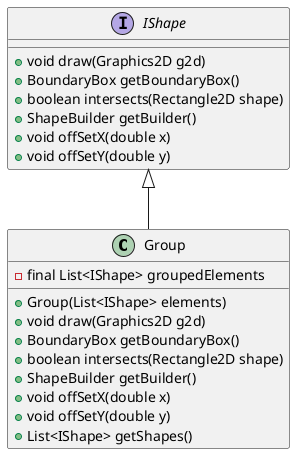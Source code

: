 @startuml Group

class Group {
    - final List<IShape> groupedElements
    + Group(List<IShape> elements) 
    + void draw(Graphics2D g2d)
    + BoundaryBox getBoundaryBox()
    + boolean intersects(Rectangle2D shape)
    + ShapeBuilder getBuilder()
    + void offSetX(double x)
    + void offSetY(double y)
    + List<IShape> getShapes()
}

interface IShape {
    + void draw(Graphics2D g2d)
    + BoundaryBox getBoundaryBox()
    + boolean intersects(Rectangle2D shape)
    + ShapeBuilder getBuilder()
    + void offSetX(double x)
    + void offSetY(double y)
}

IShape <|-- Group

@enduml